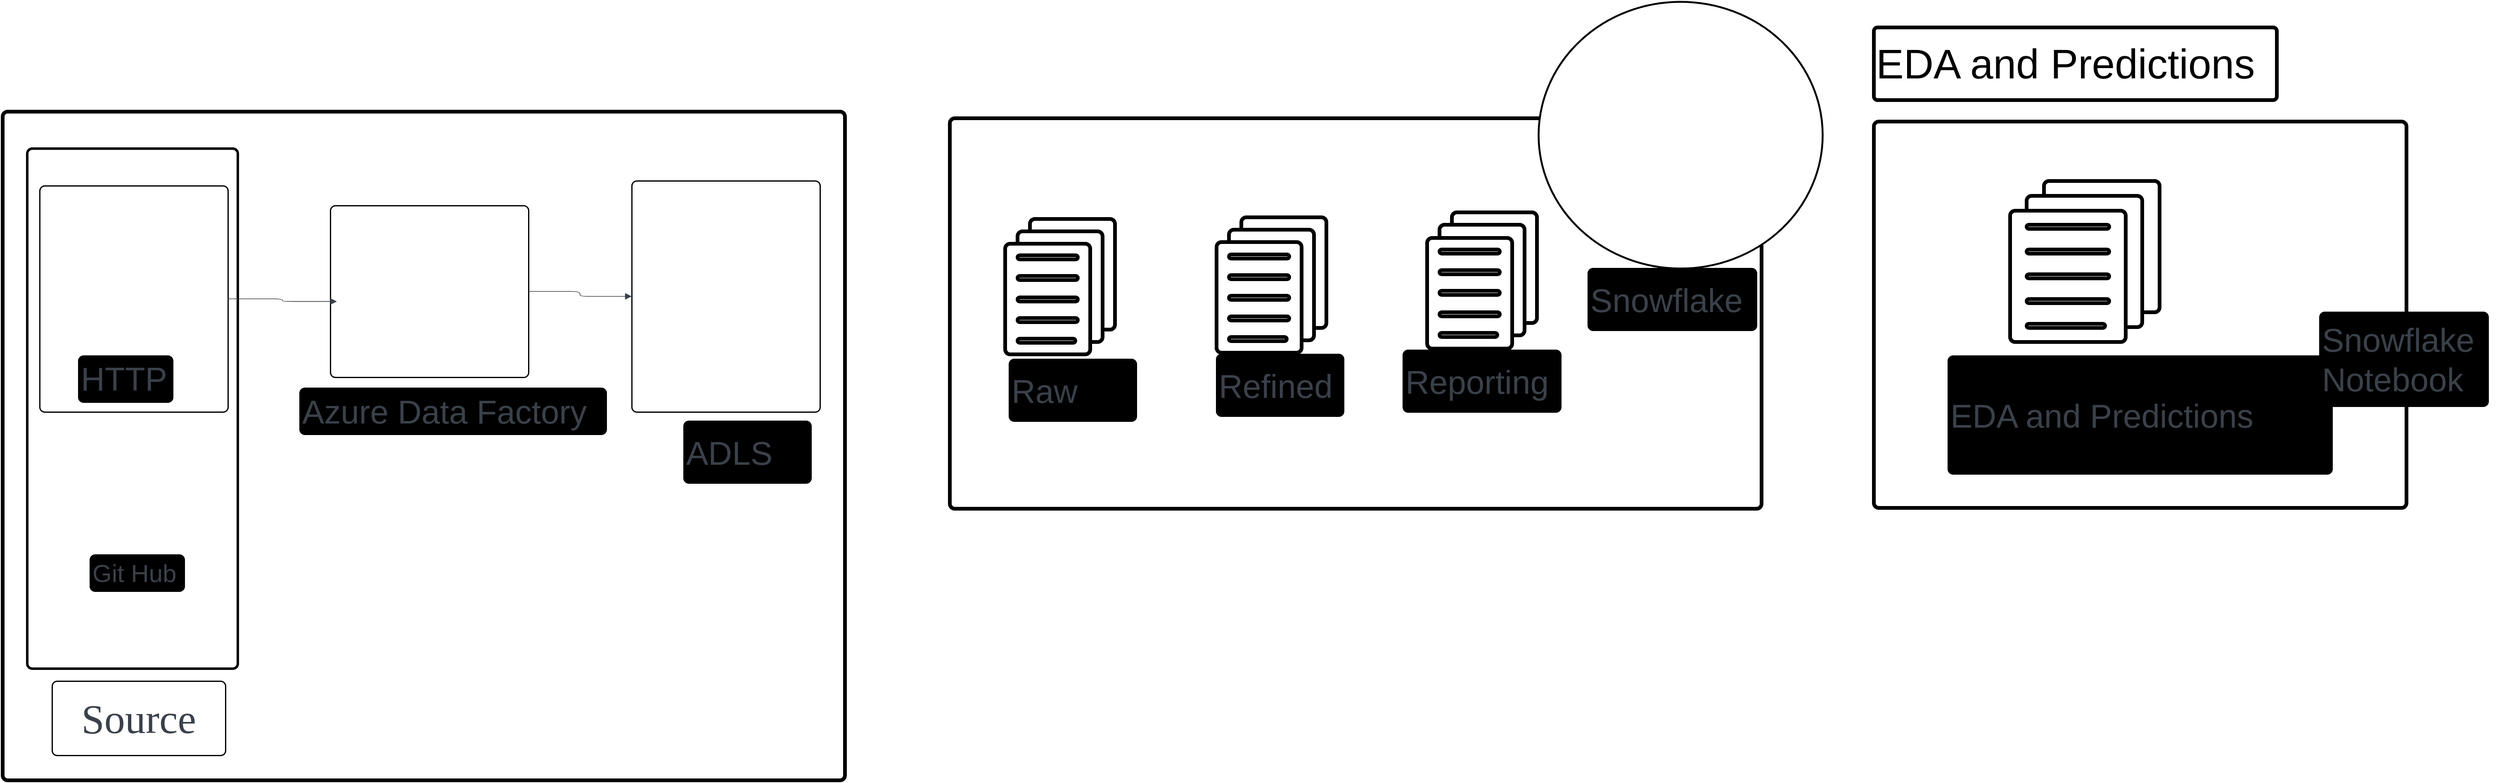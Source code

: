 <mxfile version="27.1.4">
  <diagram name="Page-1" id="tRypGCHuhZgqPp5vQ8EK">
    <mxGraphModel dx="3946" dy="2411" grid="1" gridSize="10" guides="1" tooltips="1" connect="1" arrows="1" fold="1" page="1" pageScale="1" pageWidth="850" pageHeight="1100" math="0" shadow="0">
      <root>
        <mxCell id="0" />
        <mxCell id="1" parent="0" />
        <mxCell id="ugFuR3aHlThDmgt0r0xD-1" value="" style="html=1;overflow=block;blockSpacing=1;whiteSpace=wrap;container=1;pointerEvents=0;collapsible=0;recursiveResize=0;fontSize=13;spacing=0;strokeOpacity=100;fillOpacity=0;rounded=1;absoluteArcSize=1;arcSize=12;fillColor=#000000;strokeWidth=1.5;lucidId=HqinuH2_mKaJ;" vertex="1" parent="1">
          <mxGeometry x="-826" y="-123" width="228" height="274" as="geometry" />
        </mxCell>
        <mxCell id="ugFuR3aHlThDmgt0r0xD-2" value="" style="html=1;overflow=block;blockSpacing=1;whiteSpace=wrap;container=1;pointerEvents=0;collapsible=0;recursiveResize=0;fontSize=13;spacing=0;strokeOpacity=100;fillOpacity=0;rounded=1;absoluteArcSize=1;arcSize=12;fillColor=#000000;strokeWidth=1.5;lucidId=HqineJLk6OhF;" vertex="1" parent="1">
          <mxGeometry x="-474" y="-99" width="240" height="208" as="geometry" />
        </mxCell>
        <mxCell id="ugFuR3aHlThDmgt0r0xD-3" value="" style="html=1;overflow=block;blockSpacing=1;whiteSpace=wrap;container=1;pointerEvents=0;collapsible=0;recursiveResize=0;fontSize=13;spacing=0;strokeOpacity=100;fillOpacity=0;rounded=1;absoluteArcSize=1;arcSize=12;fillColor=#000000;strokeWidth=1.5;lucidId=HqinR1p73Qxz;" vertex="1" parent="1">
          <mxGeometry x="-109" y="-129" width="228" height="280" as="geometry" />
        </mxCell>
        <mxCell id="ugFuR3aHlThDmgt0r0xD-4" value="" style="html=1;overflow=block;blockSpacing=1;whiteSpace=wrap;container=1;pointerEvents=0;collapsible=0;recursiveResize=0;fontSize=13;spacing=0;strokeOpacity=100;fillOpacity=0;rounded=1;absoluteArcSize=1;arcSize=12;fillColor=#000000;strokeWidth=4.5;lucidId=Hqin7N9xFNZi;" vertex="1" parent="1">
          <mxGeometry x="-871" y="-213" width="1020" height="810" as="geometry" />
        </mxCell>
        <mxCell id="ugFuR3aHlThDmgt0r0xD-5" value="" style="html=1;overflow=block;blockSpacing=1;whiteSpace=wrap;container=1;pointerEvents=0;collapsible=0;recursiveResize=0;fontSize=13;spacing=0;strokeOpacity=100;fillOpacity=0;rounded=1;absoluteArcSize=1;arcSize=12;fillColor=#000000;strokeWidth=3;lucidId=HqinZG8_ep2X;" vertex="1" parent="1">
          <mxGeometry x="-841" y="-168" width="255" height="630" as="geometry" />
        </mxCell>
        <mxCell id="ugFuR3aHlThDmgt0r0xD-6" value="" style="html=1;overflow=block;blockSpacing=1;whiteSpace=wrap;container=1;pointerEvents=0;collapsible=0;recursiveResize=0;fontSize=13;spacing=0;strokeOpacity=100;fillOpacity=0;rounded=1;absoluteArcSize=1;arcSize=12;fillColor=#000000;strokeWidth=4.5;lucidId=HqinQrovsxXV;" vertex="1" parent="1">
          <mxGeometry x="276" y="-205" width="983" height="473" as="geometry" />
        </mxCell>
        <mxCell id="ugFuR3aHlThDmgt0r0xD-7" value="" style="html=1;overflow=block;blockSpacing=1;whiteSpace=wrap;container=1;pointerEvents=0;collapsible=0;recursiveResize=0;fontSize=13;spacing=0;strokeOpacity=100;fillOpacity=0;rounded=1;absoluteArcSize=1;arcSize=12;fillColor=#000000;strokeWidth=4.5;lucidId=zrinnYGpXbdy;" vertex="1" parent="1">
          <mxGeometry x="1395" y="-201" width="645" height="468" as="geometry" />
        </mxCell>
        <mxCell id="ugFuR3aHlThDmgt0r0xD-8" value="" style="html=1;overflow=block;blockSpacing=1;whiteSpace=wrap;shape=image;fontSize=13;spacing=0;strokeColor=none;strokeOpacity=100;rounded=1;absoluteArcSize=1;arcSize=12;strokeWidth=0;image=https://images.lucid.app/images/d7685785-47bf-4a58-82cc-26feb8bda034/content;imageAspect=0;lucidId=HqinRarPJ5_D;" vertex="1" parent="1">
          <mxGeometry x="-776" y="177" width="124" height="124" as="geometry" />
        </mxCell>
        <mxCell id="ugFuR3aHlThDmgt0r0xD-9" value="Git Hub" style="html=1;overflow=block;blockSpacing=1;whiteSpace=wrap;fontSize=30;fontColor=#3a414a;align=left;spacing=3.8;strokeOpacity=100;fillOpacity=100;rounded=1;absoluteArcSize=1;arcSize=12;fillColor=#000000;strokeWidth=1.5;lucidId=Hqin.6TAsvn1;" vertex="1" parent="1">
          <mxGeometry x="-765" y="324" width="114" height="44" as="geometry" />
        </mxCell>
        <mxCell id="ugFuR3aHlThDmgt0r0xD-10" value="" style="html=1;overflow=block;blockSpacing=1;whiteSpace=wrap;shape=image;fontSize=13;spacing=0;strokeColor=none;strokeOpacity=100;rounded=1;absoluteArcSize=1;arcSize=12;strokeWidth=0;image=https://images.lucid.app/images/f15007f7-4885-4109-b029-964accafeb80/content;imageAspect=0;lucidId=HqincgXo0Htx;" vertex="1" parent="1">
          <mxGeometry x="-793" y="-93" width="169" height="169" as="geometry" />
        </mxCell>
        <mxCell id="ugFuR3aHlThDmgt0r0xD-11" value="&lt;div style=&quot;display: flex; justify-content: flex-start; text-align: left; align-items: baseline; font-size: 0; line-height: 1.25;margin-top: -2px;&quot;&gt;&lt;span&gt;&lt;span style=&quot;font-size:40px;color:#3a414a;&quot;&gt;HTTP&lt;/span&gt;&lt;/span&gt;&lt;/div&gt;" style="html=1;overflow=block;blockSpacing=1;whiteSpace=wrap;fontSize=13;spacing=3.8;strokeOpacity=100;fillOpacity=100;rounded=1;absoluteArcSize=1;arcSize=12;fillColor=#000000;strokeWidth=1.5;lucidId=Hqin9JphQAQJ;" vertex="1" parent="1">
          <mxGeometry x="-779" y="83" width="114" height="56" as="geometry" />
        </mxCell>
        <mxCell id="ugFuR3aHlThDmgt0r0xD-12" value="" style="html=1;overflow=block;blockSpacing=1;whiteSpace=wrap;shape=image;fontSize=13;spacing=0;strokeColor=none;strokeOpacity=100;rounded=1;absoluteArcSize=1;arcSize=12;strokeWidth=0;image=https://images.lucid.app/images/22851999-ecc2-4e5a-bdfa-10374918f266/content;imageAspect=0;lucidId=Hqin_HKPIkhs;" vertex="1" parent="1">
          <mxGeometry x="-466" y="-92" width="224" height="168" as="geometry" />
        </mxCell>
        <mxCell id="ugFuR3aHlThDmgt0r0xD-13" value="" style="html=1;overflow=block;blockSpacing=1;whiteSpace=wrap;shape=image;fontSize=13;spacing=0;strokeColor=none;strokeOpacity=100;rounded=1;absoluteArcSize=1;arcSize=12;strokeWidth=0;image=https://images.lucid.app/images/3c787341-0593-47cd-88d9-20f7ffcd4058/content;imageAspect=0;lucidId=Hqin6zSfS4ZM;" vertex="1" parent="1">
          <mxGeometry x="-84" y="-84" width="177" height="191" as="geometry" />
        </mxCell>
        <mxCell id="ugFuR3aHlThDmgt0r0xD-14" value="" style="html=1;jettySize=18;whiteSpace=wrap;fontSize=13;strokeColor=#3a414a;strokeOpacity=100;strokeWidth=0.8;rounded=1;arcSize=24;edgeStyle=orthogonalEdgeStyle;startArrow=none;endArrow=block;endFill=1;exitX=1;exitY=0.5;exitPerimeter=0;entryX=0;entryY=0.5;entryPerimeter=0;lucidId=Hqinc~rDHgZ~;" edge="1" parent="1" source="ugFuR3aHlThDmgt0r0xD-2" target="ugFuR3aHlThDmgt0r0xD-3">
          <mxGeometry width="100" height="100" relative="1" as="geometry">
            <Array as="points" />
          </mxGeometry>
        </mxCell>
        <mxCell id="ugFuR3aHlThDmgt0r0xD-15" value="Source" style="html=1;overflow=block;blockSpacing=1;whiteSpace=wrap;fontSize=50;fontFamily=Gentium Basic;fontColor=#3a414a;align=center;spacing=3.8;strokeOpacity=100;fillOpacity=100;rounded=1;absoluteArcSize=1;arcSize=12;fillColor=#ffffff;strokeWidth=1.5;lucidId=HqinSpCTlt17;" vertex="1" parent="1">
          <mxGeometry x="-811" y="477" width="210" height="90" as="geometry" />
        </mxCell>
        <mxCell id="ugFuR3aHlThDmgt0r0xD-16" value="" style="html=1;jettySize=18;whiteSpace=wrap;fontSize=13;strokeColor=#3a414a;strokeOpacity=100;strokeWidth=0.8;rounded=1;arcSize=24;edgeStyle=orthogonalEdgeStyle;startArrow=none;endArrow=block;endFill=1;exitX=1;exitY=0.5;exitPerimeter=0;entryX=0;entryY=0.65;entryPerimeter=0;lucidId=HqinURaZxVxt;" edge="1" parent="1" source="ugFuR3aHlThDmgt0r0xD-1" target="ugFuR3aHlThDmgt0r0xD-12">
          <mxGeometry width="100" height="100" relative="1" as="geometry">
            <Array as="points" />
          </mxGeometry>
        </mxCell>
        <mxCell id="ugFuR3aHlThDmgt0r0xD-17" value="Azure Data Factory" style="html=1;overflow=block;blockSpacing=1;whiteSpace=wrap;fontSize=40;fontColor=#3a414a;align=left;spacing=3.8;strokeOpacity=100;fillOpacity=100;rounded=1;absoluteArcSize=1;arcSize=12;fillColor=#000000;strokeWidth=1.5;lucidId=HqinxvFPE8OM;" vertex="1" parent="1">
          <mxGeometry x="-511" y="122" width="371" height="56" as="geometry" />
        </mxCell>
        <mxCell id="ugFuR3aHlThDmgt0r0xD-18" value="ADLS" style="html=1;overflow=block;blockSpacing=1;whiteSpace=wrap;fontSize=40;fontColor=#3a414a;align=left;spacing=3.8;strokeOpacity=100;fillOpacity=100;rounded=1;absoluteArcSize=1;arcSize=12;fillColor=#000000;strokeWidth=1.5;lucidId=Hqin_~kgZr2y;" vertex="1" parent="1">
          <mxGeometry x="-46" y="162" width="154" height="75" as="geometry" />
        </mxCell>
        <mxCell id="ugFuR3aHlThDmgt0r0xD-19" value="" style="html=1;overflow=block;blockSpacing=1;whiteSpace=wrap;fontSize=13;spacing=3.8;strokeOpacity=100;fillOpacity=100;rounded=1;absoluteArcSize=1;arcSize=12;fillColor=#ffffff;strokeWidth=4.5;lucidId=Hqin.L18P7-Q;" vertex="1" parent="1">
          <mxGeometry x="373" y="-83" width="103" height="134" as="geometry" />
        </mxCell>
        <mxCell id="ugFuR3aHlThDmgt0r0xD-20" value="" style="html=1;overflow=block;blockSpacing=1;whiteSpace=wrap;fontSize=13;spacing=3.8;strokeOpacity=100;fillOpacity=100;rounded=1;absoluteArcSize=1;arcSize=12;fillColor=#ffffff;strokeWidth=4.5;lucidId=HqingmwdaBGW;" vertex="1" parent="1">
          <mxGeometry x="358" y="-68" width="103" height="134" as="geometry" />
        </mxCell>
        <mxCell id="ugFuR3aHlThDmgt0r0xD-21" value="" style="html=1;overflow=block;blockSpacing=1;whiteSpace=wrap;fontSize=13;spacing=3.8;strokeOpacity=100;fillOpacity=100;rounded=1;absoluteArcSize=1;arcSize=12;fillColor=#ffffff;strokeWidth=4.5;lucidId=HqinZWiBSn.8;" vertex="1" parent="1">
          <mxGeometry x="343" y="-53" width="103" height="134" as="geometry" />
        </mxCell>
        <mxCell id="ugFuR3aHlThDmgt0r0xD-22" value="Raw" style="html=1;overflow=block;blockSpacing=1;whiteSpace=wrap;fontSize=40;fontColor=#3a414a;align=left;spacing=3.8;strokeOpacity=100;fillOpacity=100;rounded=1;absoluteArcSize=1;arcSize=12;fillColor=#000000;strokeWidth=1.5;lucidId=HqinGNjUQf.y;" vertex="1" parent="1">
          <mxGeometry x="348" y="87" width="154" height="75" as="geometry" />
        </mxCell>
        <mxCell id="ugFuR3aHlThDmgt0r0xD-23" value="Refined" style="html=1;overflow=block;blockSpacing=1;whiteSpace=wrap;fontSize=40;fontColor=#3a414a;align=left;spacing=3.8;strokeOpacity=100;fillOpacity=100;rounded=1;absoluteArcSize=1;arcSize=12;fillColor=#000000;strokeWidth=1.5;lucidId=HqinzRY.vHqc;" vertex="1" parent="1">
          <mxGeometry x="599" y="81" width="154" height="75" as="geometry" />
        </mxCell>
        <mxCell id="ugFuR3aHlThDmgt0r0xD-24" value="Reporting" style="html=1;overflow=block;blockSpacing=1;whiteSpace=wrap;fontSize=40;fontColor=#3a414a;align=left;spacing=3.8;strokeOpacity=100;fillOpacity=100;rounded=1;absoluteArcSize=1;arcSize=12;fillColor=#000000;strokeWidth=1.5;lucidId=HqinIxSLxRqM;" vertex="1" parent="1">
          <mxGeometry x="825" y="76" width="191" height="75" as="geometry" />
        </mxCell>
        <mxCell id="ugFuR3aHlThDmgt0r0xD-25" value="" style="html=1;overflow=block;blockSpacing=1;whiteSpace=wrap;fontSize=13;spacing=0;strokeOpacity=100;fillOpacity=100;rounded=1;absoluteArcSize=1;arcSize=12;fillColor=#ffffff;strokeWidth=4.5;lucidId=HqiniD.46Asu;" vertex="1" parent="1">
          <mxGeometry x="358" y="37" width="73" height="5" as="geometry" />
        </mxCell>
        <mxCell id="ugFuR3aHlThDmgt0r0xD-26" value="" style="html=1;overflow=block;blockSpacing=1;whiteSpace=wrap;fontSize=13;spacing=0;strokeOpacity=100;fillOpacity=100;rounded=1;absoluteArcSize=1;arcSize=12;fillColor=#ffffff;strokeWidth=4.5;lucidId=Hqin5MxpmkO5;" vertex="1" parent="1">
          <mxGeometry x="358" y="-39" width="73" height="5" as="geometry" />
        </mxCell>
        <mxCell id="ugFuR3aHlThDmgt0r0xD-27" value="" style="html=1;overflow=block;blockSpacing=1;whiteSpace=wrap;fontSize=13;spacing=0;strokeOpacity=100;fillOpacity=100;rounded=1;absoluteArcSize=1;arcSize=12;fillColor=#ffffff;strokeWidth=4.5;lucidId=HqinCOt7LYxx;" vertex="1" parent="1">
          <mxGeometry x="358" y="-14" width="73" height="5" as="geometry" />
        </mxCell>
        <mxCell id="ugFuR3aHlThDmgt0r0xD-28" value="" style="html=1;overflow=block;blockSpacing=1;whiteSpace=wrap;fontSize=13;spacing=0;strokeOpacity=100;fillOpacity=100;rounded=1;absoluteArcSize=1;arcSize=12;fillColor=#ffffff;strokeWidth=4.5;lucidId=Hqin77QJO8D~;" vertex="1" parent="1">
          <mxGeometry x="358" y="12" width="73" height="5" as="geometry" />
        </mxCell>
        <mxCell id="ugFuR3aHlThDmgt0r0xD-29" value="" style="html=1;overflow=block;blockSpacing=1;whiteSpace=wrap;fontSize=13;spacing=0;strokeOpacity=100;fillOpacity=100;rounded=1;absoluteArcSize=1;arcSize=12;fillColor=#ffffff;strokeWidth=4.5;lucidId=HqinlZwaW6.7;" vertex="1" parent="1">
          <mxGeometry x="358" y="62" width="70" height="5" as="geometry" />
        </mxCell>
        <mxCell id="ugFuR3aHlThDmgt0r0xD-30" value="" style="html=1;overflow=block;blockSpacing=1;whiteSpace=wrap;fontSize=13;spacing=3.8;strokeOpacity=100;fillOpacity=100;rounded=1;absoluteArcSize=1;arcSize=12;fillColor=#ffffff;strokeWidth=4.5;lucidId=HqinlNpv6gml;" vertex="1" parent="1">
          <mxGeometry x="629" y="-85" width="103" height="134" as="geometry" />
        </mxCell>
        <mxCell id="ugFuR3aHlThDmgt0r0xD-31" value="" style="html=1;overflow=block;blockSpacing=1;whiteSpace=wrap;fontSize=13;spacing=3.8;strokeOpacity=100;fillOpacity=100;rounded=1;absoluteArcSize=1;arcSize=12;fillColor=#ffffff;strokeWidth=4.5;lucidId=Hqinuvy9~rPB;" vertex="1" parent="1">
          <mxGeometry x="614" y="-70" width="103" height="134" as="geometry" />
        </mxCell>
        <mxCell id="ugFuR3aHlThDmgt0r0xD-32" value="" style="html=1;overflow=block;blockSpacing=1;whiteSpace=wrap;fontSize=13;spacing=3.8;strokeOpacity=100;fillOpacity=100;rounded=1;absoluteArcSize=1;arcSize=12;fillColor=#ffffff;strokeWidth=4.5;lucidId=HqinZHPdLgsB;" vertex="1" parent="1">
          <mxGeometry x="599" y="-55" width="103" height="134" as="geometry" />
        </mxCell>
        <mxCell id="ugFuR3aHlThDmgt0r0xD-33" value="" style="html=1;overflow=block;blockSpacing=1;whiteSpace=wrap;fontSize=13;spacing=0;strokeOpacity=100;fillOpacity=100;rounded=1;absoluteArcSize=1;arcSize=12;fillColor=#ffffff;strokeWidth=4.5;lucidId=Hqino_.bCuXX;" vertex="1" parent="1">
          <mxGeometry x="614" y="35" width="73" height="5" as="geometry" />
        </mxCell>
        <mxCell id="ugFuR3aHlThDmgt0r0xD-34" value="" style="html=1;overflow=block;blockSpacing=1;whiteSpace=wrap;fontSize=13;spacing=0;strokeOpacity=100;fillOpacity=100;rounded=1;absoluteArcSize=1;arcSize=12;fillColor=#ffffff;strokeWidth=4.5;lucidId=HqinaMe9pw3_;" vertex="1" parent="1">
          <mxGeometry x="614" y="-40" width="73" height="5" as="geometry" />
        </mxCell>
        <mxCell id="ugFuR3aHlThDmgt0r0xD-35" value="" style="html=1;overflow=block;blockSpacing=1;whiteSpace=wrap;fontSize=13;spacing=0;strokeOpacity=100;fillOpacity=100;rounded=1;absoluteArcSize=1;arcSize=12;fillColor=#ffffff;strokeWidth=4.5;lucidId=HqinZUV3SyYF;" vertex="1" parent="1">
          <mxGeometry x="614" y="-15" width="73" height="5" as="geometry" />
        </mxCell>
        <mxCell id="ugFuR3aHlThDmgt0r0xD-36" value="" style="html=1;overflow=block;blockSpacing=1;whiteSpace=wrap;fontSize=13;spacing=0;strokeOpacity=100;fillOpacity=100;rounded=1;absoluteArcSize=1;arcSize=12;fillColor=#ffffff;strokeWidth=4.5;lucidId=HqinHZUS3vDb;" vertex="1" parent="1">
          <mxGeometry x="614" y="10" width="73" height="5" as="geometry" />
        </mxCell>
        <mxCell id="ugFuR3aHlThDmgt0r0xD-37" value="" style="html=1;overflow=block;blockSpacing=1;whiteSpace=wrap;fontSize=13;spacing=0;strokeOpacity=100;fillOpacity=100;rounded=1;absoluteArcSize=1;arcSize=12;fillColor=#ffffff;strokeWidth=4.5;lucidId=HqinPn~mq1qW;" vertex="1" parent="1">
          <mxGeometry x="614" y="60" width="70" height="5" as="geometry" />
        </mxCell>
        <mxCell id="ugFuR3aHlThDmgt0r0xD-38" value="" style="html=1;overflow=block;blockSpacing=1;whiteSpace=wrap;fontSize=13;spacing=3.8;strokeOpacity=100;fillOpacity=100;rounded=1;absoluteArcSize=1;arcSize=12;fillColor=#ffffff;strokeWidth=4.5;lucidId=HqinjIp0Hbza;" vertex="1" parent="1">
          <mxGeometry x="884" y="-91" width="103" height="134" as="geometry" />
        </mxCell>
        <mxCell id="ugFuR3aHlThDmgt0r0xD-39" value="" style="html=1;overflow=block;blockSpacing=1;whiteSpace=wrap;fontSize=13;spacing=3.8;strokeOpacity=100;fillOpacity=100;rounded=1;absoluteArcSize=1;arcSize=12;fillColor=#ffffff;strokeWidth=4.5;lucidId=HqinCaZ5JFx3;" vertex="1" parent="1">
          <mxGeometry x="869" y="-76" width="103" height="134" as="geometry" />
        </mxCell>
        <mxCell id="ugFuR3aHlThDmgt0r0xD-40" value="" style="html=1;overflow=block;blockSpacing=1;whiteSpace=wrap;fontSize=13;spacing=3.8;strokeOpacity=100;fillOpacity=100;rounded=1;absoluteArcSize=1;arcSize=12;fillColor=#ffffff;strokeWidth=4.5;lucidId=HqingA4WvyZt;" vertex="1" parent="1">
          <mxGeometry x="854" y="-60" width="103" height="134" as="geometry" />
        </mxCell>
        <mxCell id="ugFuR3aHlThDmgt0r0xD-41" value="" style="html=1;overflow=block;blockSpacing=1;whiteSpace=wrap;fontSize=13;spacing=0;strokeOpacity=100;fillOpacity=100;rounded=1;absoluteArcSize=1;arcSize=12;fillColor=#ffffff;strokeWidth=4.5;lucidId=HqinAYMBxxRg;" vertex="1" parent="1">
          <mxGeometry x="869" y="30" width="73" height="5" as="geometry" />
        </mxCell>
        <mxCell id="ugFuR3aHlThDmgt0r0xD-42" value="" style="html=1;overflow=block;blockSpacing=1;whiteSpace=wrap;fontSize=13;spacing=0;strokeOpacity=100;fillOpacity=100;rounded=1;absoluteArcSize=1;arcSize=12;fillColor=#ffffff;strokeWidth=4.5;lucidId=Hqins7QOY0Rx;" vertex="1" parent="1">
          <mxGeometry x="869" y="-46" width="73" height="5" as="geometry" />
        </mxCell>
        <mxCell id="ugFuR3aHlThDmgt0r0xD-43" value="" style="html=1;overflow=block;blockSpacing=1;whiteSpace=wrap;fontSize=13;spacing=0;strokeOpacity=100;fillOpacity=100;rounded=1;absoluteArcSize=1;arcSize=12;fillColor=#ffffff;strokeWidth=4.5;lucidId=HqinNqh0fiwe;" vertex="1" parent="1">
          <mxGeometry x="869" y="-21" width="73" height="5" as="geometry" />
        </mxCell>
        <mxCell id="ugFuR3aHlThDmgt0r0xD-44" value="" style="html=1;overflow=block;blockSpacing=1;whiteSpace=wrap;fontSize=13;spacing=0;strokeOpacity=100;fillOpacity=100;rounded=1;absoluteArcSize=1;arcSize=12;fillColor=#ffffff;strokeWidth=4.5;lucidId=HqinAyqKaFSl;" vertex="1" parent="1">
          <mxGeometry x="869" y="4" width="73" height="5" as="geometry" />
        </mxCell>
        <mxCell id="ugFuR3aHlThDmgt0r0xD-45" value="" style="html=1;overflow=block;blockSpacing=1;whiteSpace=wrap;fontSize=13;spacing=0;strokeOpacity=100;fillOpacity=100;rounded=1;absoluteArcSize=1;arcSize=12;fillColor=#ffffff;strokeWidth=4.5;lucidId=Hqinspz717KC;" vertex="1" parent="1">
          <mxGeometry x="869" y="55" width="70" height="5" as="geometry" />
        </mxCell>
        <mxCell id="ugFuR3aHlThDmgt0r0xD-46" value="" style="html=1;overflow=block;blockSpacing=1;whiteSpace=wrap;ellipse;fontSize=13;spacing=3.8;strokeOpacity=100;fillOpacity=100;rounded=1;absoluteArcSize=1;arcSize=12;fillColor=#ffffff;strokeWidth=2.3;lucidId=HqinHg9raWAd;" vertex="1" parent="1">
          <mxGeometry x="989" y="-346" width="344" height="323" as="geometry" />
        </mxCell>
        <mxCell id="ugFuR3aHlThDmgt0r0xD-47" value="" style="html=1;overflow=block;blockSpacing=1;whiteSpace=wrap;shape=image;fontSize=13;spacing=0;strokeColor=none;strokeOpacity=100;rounded=1;absoluteArcSize=1;arcSize=12;strokeWidth=0;image=https://images.lucid.app/images/207c4069-121f-4a91-bbf2-1706af0bf9e6/content;imageAspect=0;lucidId=Hqin~NOXF9mP;" vertex="1" parent="1">
          <mxGeometry x="1049" y="-295" width="221" height="220" as="geometry" />
        </mxCell>
        <mxCell id="ugFuR3aHlThDmgt0r0xD-48" value="Snowflake" style="html=1;overflow=block;blockSpacing=1;whiteSpace=wrap;fontSize=40;fontColor=#3a414a;align=left;spacing=3.8;strokeOpacity=100;fillOpacity=100;rounded=1;absoluteArcSize=1;arcSize=12;fillColor=#000000;strokeWidth=1.5;lucidId=Hqinuz0e_2of;" vertex="1" parent="1">
          <mxGeometry x="1049" y="-23" width="204" height="75" as="geometry" />
        </mxCell>
        <mxCell id="ugFuR3aHlThDmgt0r0xD-49" value="EDA and Predictions" style="html=1;overflow=block;blockSpacing=1;whiteSpace=wrap;fontSize=50;align=left;spacing=3.8;strokeOpacity=100;fillOpacity=100;rounded=1;absoluteArcSize=1;arcSize=9;fillColor=#ffffff;strokeWidth=4.5;lucidId=huing9BwDIha;" vertex="1" parent="1">
          <mxGeometry x="1395" y="-315" width="488" height="88" as="geometry" />
        </mxCell>
        <mxCell id="ugFuR3aHlThDmgt0r0xD-50" value="" style="html=1;overflow=block;blockSpacing=1;whiteSpace=wrap;shape=image;fontSize=13;spacing=0;strokeColor=none;strokeOpacity=100;rounded=1;absoluteArcSize=1;arcSize=12;strokeWidth=0;image=https://images.lucid.app/images/988ba573-0bf3-44b1-89dd-7e8e5e330b2f/content;imageAspect=0;lucidId=2uinld5a5_Y2;" vertex="1" parent="1">
          <mxGeometry x="1905" y="-268" width="247" height="284" as="geometry" />
        </mxCell>
        <mxCell id="ugFuR3aHlThDmgt0r0xD-51" value="&lt;div style=&quot;display: flex; justify-content: flex-start; text-align: left; align-items: baseline; font-size: 0; line-height: 1.25;margin-top: -2px;&quot;&gt;&lt;span&gt;&lt;span style=&quot;font-size:40px;color:#3a414a;&quot;&gt;EDA and Predictions&#xa;&lt;/span&gt;&lt;/span&gt;&lt;/div&gt;&lt;div style=&quot;display: flex; justify-content: flex-start; text-align: left; align-items: baseline; font-size: 0; line-height: 1.25;margin-top: -2px;&quot;&gt;&lt;span&gt;&lt;/span&gt;&lt;/div&gt;" style="html=1;overflow=block;blockSpacing=1;whiteSpace=wrap;fontSize=13;spacing=3.8;strokeOpacity=100;fillOpacity=100;rounded=1;absoluteArcSize=1;arcSize=12;fillColor=#000000;strokeWidth=1.5;lucidId=lvinaz~FpbbD;" vertex="1" parent="1">
          <mxGeometry x="1485" y="83" width="465" height="143" as="geometry" />
        </mxCell>
        <mxCell id="ugFuR3aHlThDmgt0r0xD-52" value="" style="html=1;overflow=block;blockSpacing=1;whiteSpace=wrap;fontSize=13;spacing=3.8;strokeOpacity=100;fillOpacity=100;rounded=1;absoluteArcSize=1;arcSize=12;fillColor=#ffffff;strokeWidth=4.5;lucidId=lvinlDAO1zLl;" vertex="1" parent="1">
          <mxGeometry x="1601" y="-129" width="140" height="159" as="geometry" />
        </mxCell>
        <mxCell id="ugFuR3aHlThDmgt0r0xD-53" value="" style="html=1;overflow=block;blockSpacing=1;whiteSpace=wrap;fontSize=13;spacing=3.8;strokeOpacity=100;fillOpacity=100;rounded=1;absoluteArcSize=1;arcSize=12;fillColor=#ffffff;strokeWidth=4.5;lucidId=lvinfwFLhnHt;" vertex="1" parent="1">
          <mxGeometry x="1580" y="-111" width="140" height="159" as="geometry" />
        </mxCell>
        <mxCell id="ugFuR3aHlThDmgt0r0xD-54" value="" style="html=1;overflow=block;blockSpacing=1;whiteSpace=wrap;fontSize=13;spacing=3.8;strokeOpacity=100;fillOpacity=100;rounded=1;absoluteArcSize=1;arcSize=12;fillColor=#ffffff;strokeWidth=4.5;lucidId=lvinDLRuincf;" vertex="1" parent="1">
          <mxGeometry x="1560" y="-93" width="140" height="159" as="geometry" />
        </mxCell>
        <mxCell id="ugFuR3aHlThDmgt0r0xD-55" value="" style="html=1;overflow=block;blockSpacing=1;whiteSpace=wrap;fontSize=13;spacing=0;strokeOpacity=100;fillOpacity=100;rounded=1;absoluteArcSize=1;arcSize=12;fillColor=#ffffff;strokeWidth=4.5;lucidId=lvin1V~rfoMC;" vertex="1" parent="1">
          <mxGeometry x="1580" y="14" width="100" height="5" as="geometry" />
        </mxCell>
        <mxCell id="ugFuR3aHlThDmgt0r0xD-56" value="" style="html=1;overflow=block;blockSpacing=1;whiteSpace=wrap;fontSize=13;spacing=0;strokeOpacity=100;fillOpacity=100;rounded=1;absoluteArcSize=1;arcSize=12;fillColor=#ffffff;strokeWidth=4.5;lucidId=lvinw8r7wFlK;" vertex="1" parent="1">
          <mxGeometry x="1580" y="-76" width="100" height="5" as="geometry" />
        </mxCell>
        <mxCell id="ugFuR3aHlThDmgt0r0xD-57" value="" style="html=1;overflow=block;blockSpacing=1;whiteSpace=wrap;fontSize=13;spacing=0;strokeOpacity=100;fillOpacity=100;rounded=1;absoluteArcSize=1;arcSize=12;fillColor=#ffffff;strokeWidth=4.5;lucidId=lvinMGz99zmk;" vertex="1" parent="1">
          <mxGeometry x="1580" y="-46" width="100" height="5" as="geometry" />
        </mxCell>
        <mxCell id="ugFuR3aHlThDmgt0r0xD-58" value="" style="html=1;overflow=block;blockSpacing=1;whiteSpace=wrap;fontSize=13;spacing=0;strokeOpacity=100;fillOpacity=100;rounded=1;absoluteArcSize=1;arcSize=12;fillColor=#ffffff;strokeWidth=4.5;lucidId=lvinwyIYQ8Yd;" vertex="1" parent="1">
          <mxGeometry x="1580" y="-16" width="100" height="5" as="geometry" />
        </mxCell>
        <mxCell id="ugFuR3aHlThDmgt0r0xD-59" value="" style="html=1;overflow=block;blockSpacing=1;whiteSpace=wrap;fontSize=13;spacing=0;strokeOpacity=100;fillOpacity=100;rounded=1;absoluteArcSize=1;arcSize=12;fillColor=#ffffff;strokeWidth=4.5;lucidId=lvinsAy3oS54;" vertex="1" parent="1">
          <mxGeometry x="1580" y="44" width="95" height="5" as="geometry" />
        </mxCell>
        <mxCell id="ugFuR3aHlThDmgt0r0xD-60" value="Snowflake Notebook" style="html=1;overflow=block;blockSpacing=1;whiteSpace=wrap;fontSize=40;fontColor=#3a414a;align=left;spacing=3.8;strokeOpacity=100;fillOpacity=100;rounded=1;absoluteArcSize=1;arcSize=12;fillColor=#000000;strokeWidth=1.5;lucidId=PwinefGanPW3;" vertex="1" parent="1">
          <mxGeometry x="1935" y="30" width="204" height="114" as="geometry" />
        </mxCell>
      </root>
    </mxGraphModel>
  </diagram>
</mxfile>
